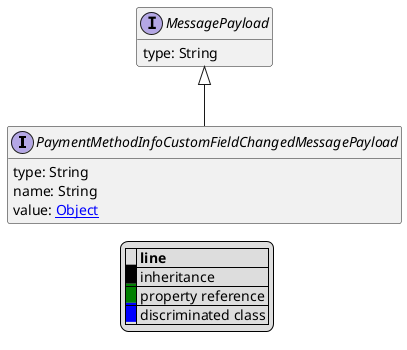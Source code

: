 @startuml

hide empty fields
hide empty methods
legend
|= |= line |
|<back:black>   </back>| inheritance |
|<back:green>   </back>| property reference |
|<back:blue>   </back>| discriminated class |
endlegend
interface PaymentMethodInfoCustomFieldChangedMessagePayload [[PaymentMethodInfoCustomFieldChangedMessagePayload.svg]] extends MessagePayload {
    type: String
    name: String
    value: [[Object.svg Object]]
}
interface MessagePayload [[MessagePayload.svg]]  {
    type: String
}





@enduml

